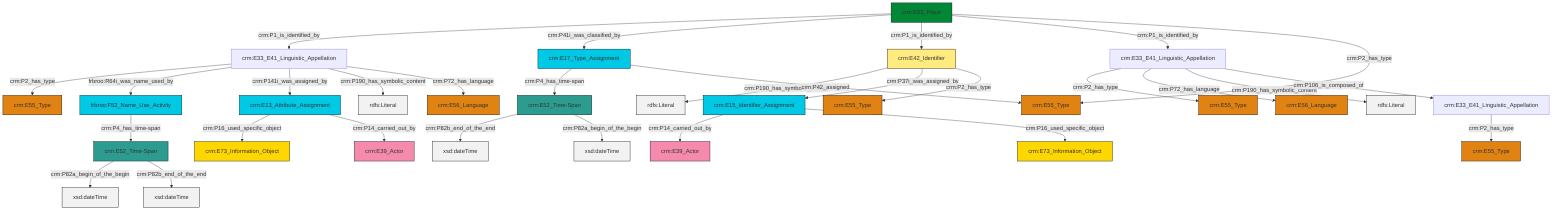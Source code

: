 graph TD
classDef Literal fill:#f2f2f2,stroke:#000000;
classDef CRM_Entity fill:#FFFFFF,stroke:#000000;
classDef Temporal_Entity fill:#00C9E6, stroke:#000000;
classDef Type fill:#E18312, stroke:#000000;
classDef Time-Span fill:#2C9C91, stroke:#000000;
classDef Appellation fill:#FFEB7F, stroke:#000000;
classDef Place fill:#008836, stroke:#000000;
classDef Persistent_Item fill:#B266B2, stroke:#000000;
classDef Conceptual_Object fill:#FFD700, stroke:#000000;
classDef Physical_Thing fill:#D2B48C, stroke:#000000;
classDef Actor fill:#f58aad, stroke:#000000;
classDef PC_Classes fill:#4ce600, stroke:#000000;
classDef Multi fill:#cccccc,stroke:#000000;

4["crm:E13_Attribute_Assignment"]:::Temporal_Entity -->|crm:P16_used_specific_object| 5["crm:E73_Information_Object"]:::Conceptual_Object
6["crm:E33_E41_Linguistic_Appellation"]:::Default -->|crm:P2_has_type| 7["crm:E55_Type"]:::Type
10["crm:E42_Identifier"]:::Appellation -->|crm:P190_has_symbolic_content| 11[rdfs:Literal]:::Literal
14["crm:E52_Time-Span"]:::Time-Span -->|crm:P82a_begin_of_the_begin| 15[xsd:dateTime]:::Literal
4["crm:E13_Attribute_Assignment"]:::Temporal_Entity -->|crm:P14_carried_out_by| 16["crm:E39_Actor"]:::Actor
18["crm:E17_Type_Assignment"]:::Temporal_Entity -->|crm:P4_has_time-span| 12["crm:E52_Time-Span"]:::Time-Span
19["frbroo:F52_Name_Use_Activity"]:::Temporal_Entity -->|crm:P4_has_time-span| 14["crm:E52_Time-Span"]:::Time-Span
24["crm:E53_Place"]:::Place -->|crm:P1_is_identified_by| 6["crm:E33_E41_Linguistic_Appellation"]:::Default
14["crm:E52_Time-Span"]:::Time-Span -->|crm:P82b_end_of_the_end| 25[xsd:dateTime]:::Literal
28["crm:E33_E41_Linguistic_Appellation"]:::Default -->|crm:P2_has_type| 29["crm:E55_Type"]:::Type
24["crm:E53_Place"]:::Place -->|crm:P41i_was_classified_by| 18["crm:E17_Type_Assignment"]:::Temporal_Entity
18["crm:E17_Type_Assignment"]:::Temporal_Entity -->|crm:P42_assigned| 26["crm:E55_Type"]:::Type
33["crm:E15_Identifier_Assignment"]:::Temporal_Entity -->|crm:P14_carried_out_by| 2["crm:E39_Actor"]:::Actor
8["crm:E33_E41_Linguistic_Appellation"]:::Default -->|crm:P2_has_type| 34["crm:E55_Type"]:::Type
33["crm:E15_Identifier_Assignment"]:::Temporal_Entity -->|crm:P16_used_specific_object| 35["crm:E73_Information_Object"]:::Conceptual_Object
24["crm:E53_Place"]:::Place -->|crm:P1_is_identified_by| 10["crm:E42_Identifier"]:::Appellation
28["crm:E33_E41_Linguistic_Appellation"]:::Default -->|crm:P72_has_language| 0["crm:E56_Language"]:::Type
10["crm:E42_Identifier"]:::Appellation -->|crm:P37i_was_assigned_by| 33["crm:E15_Identifier_Assignment"]:::Temporal_Entity
6["crm:E33_E41_Linguistic_Appellation"]:::Default -->|frbroo:R64i_was_name_used_by| 19["frbroo:F52_Name_Use_Activity"]:::Temporal_Entity
12["crm:E52_Time-Span"]:::Time-Span -->|crm:P82b_end_of_the_end| 42[xsd:dateTime]:::Literal
28["crm:E33_E41_Linguistic_Appellation"]:::Default -->|crm:P190_has_symbolic_content| 45[rdfs:Literal]:::Literal
6["crm:E33_E41_Linguistic_Appellation"]:::Default -->|crm:P141i_was_assigned_by| 4["crm:E13_Attribute_Assignment"]:::Temporal_Entity
6["crm:E33_E41_Linguistic_Appellation"]:::Default -->|crm:P190_has_symbolic_content| 48[rdfs:Literal]:::Literal
24["crm:E53_Place"]:::Place -->|crm:P1_is_identified_by| 28["crm:E33_E41_Linguistic_Appellation"]:::Default
6["crm:E33_E41_Linguistic_Appellation"]:::Default -->|crm:P72_has_language| 37["crm:E56_Language"]:::Type
10["crm:E42_Identifier"]:::Appellation -->|crm:P2_has_type| 21["crm:E55_Type"]:::Type
12["crm:E52_Time-Span"]:::Time-Span -->|crm:P82a_begin_of_the_begin| 50[xsd:dateTime]:::Literal
24["crm:E53_Place"]:::Place -->|crm:P2_has_type| 26["crm:E55_Type"]:::Type
28["crm:E33_E41_Linguistic_Appellation"]:::Default -->|crm:P106_is_composed_of| 8["crm:E33_E41_Linguistic_Appellation"]:::Default